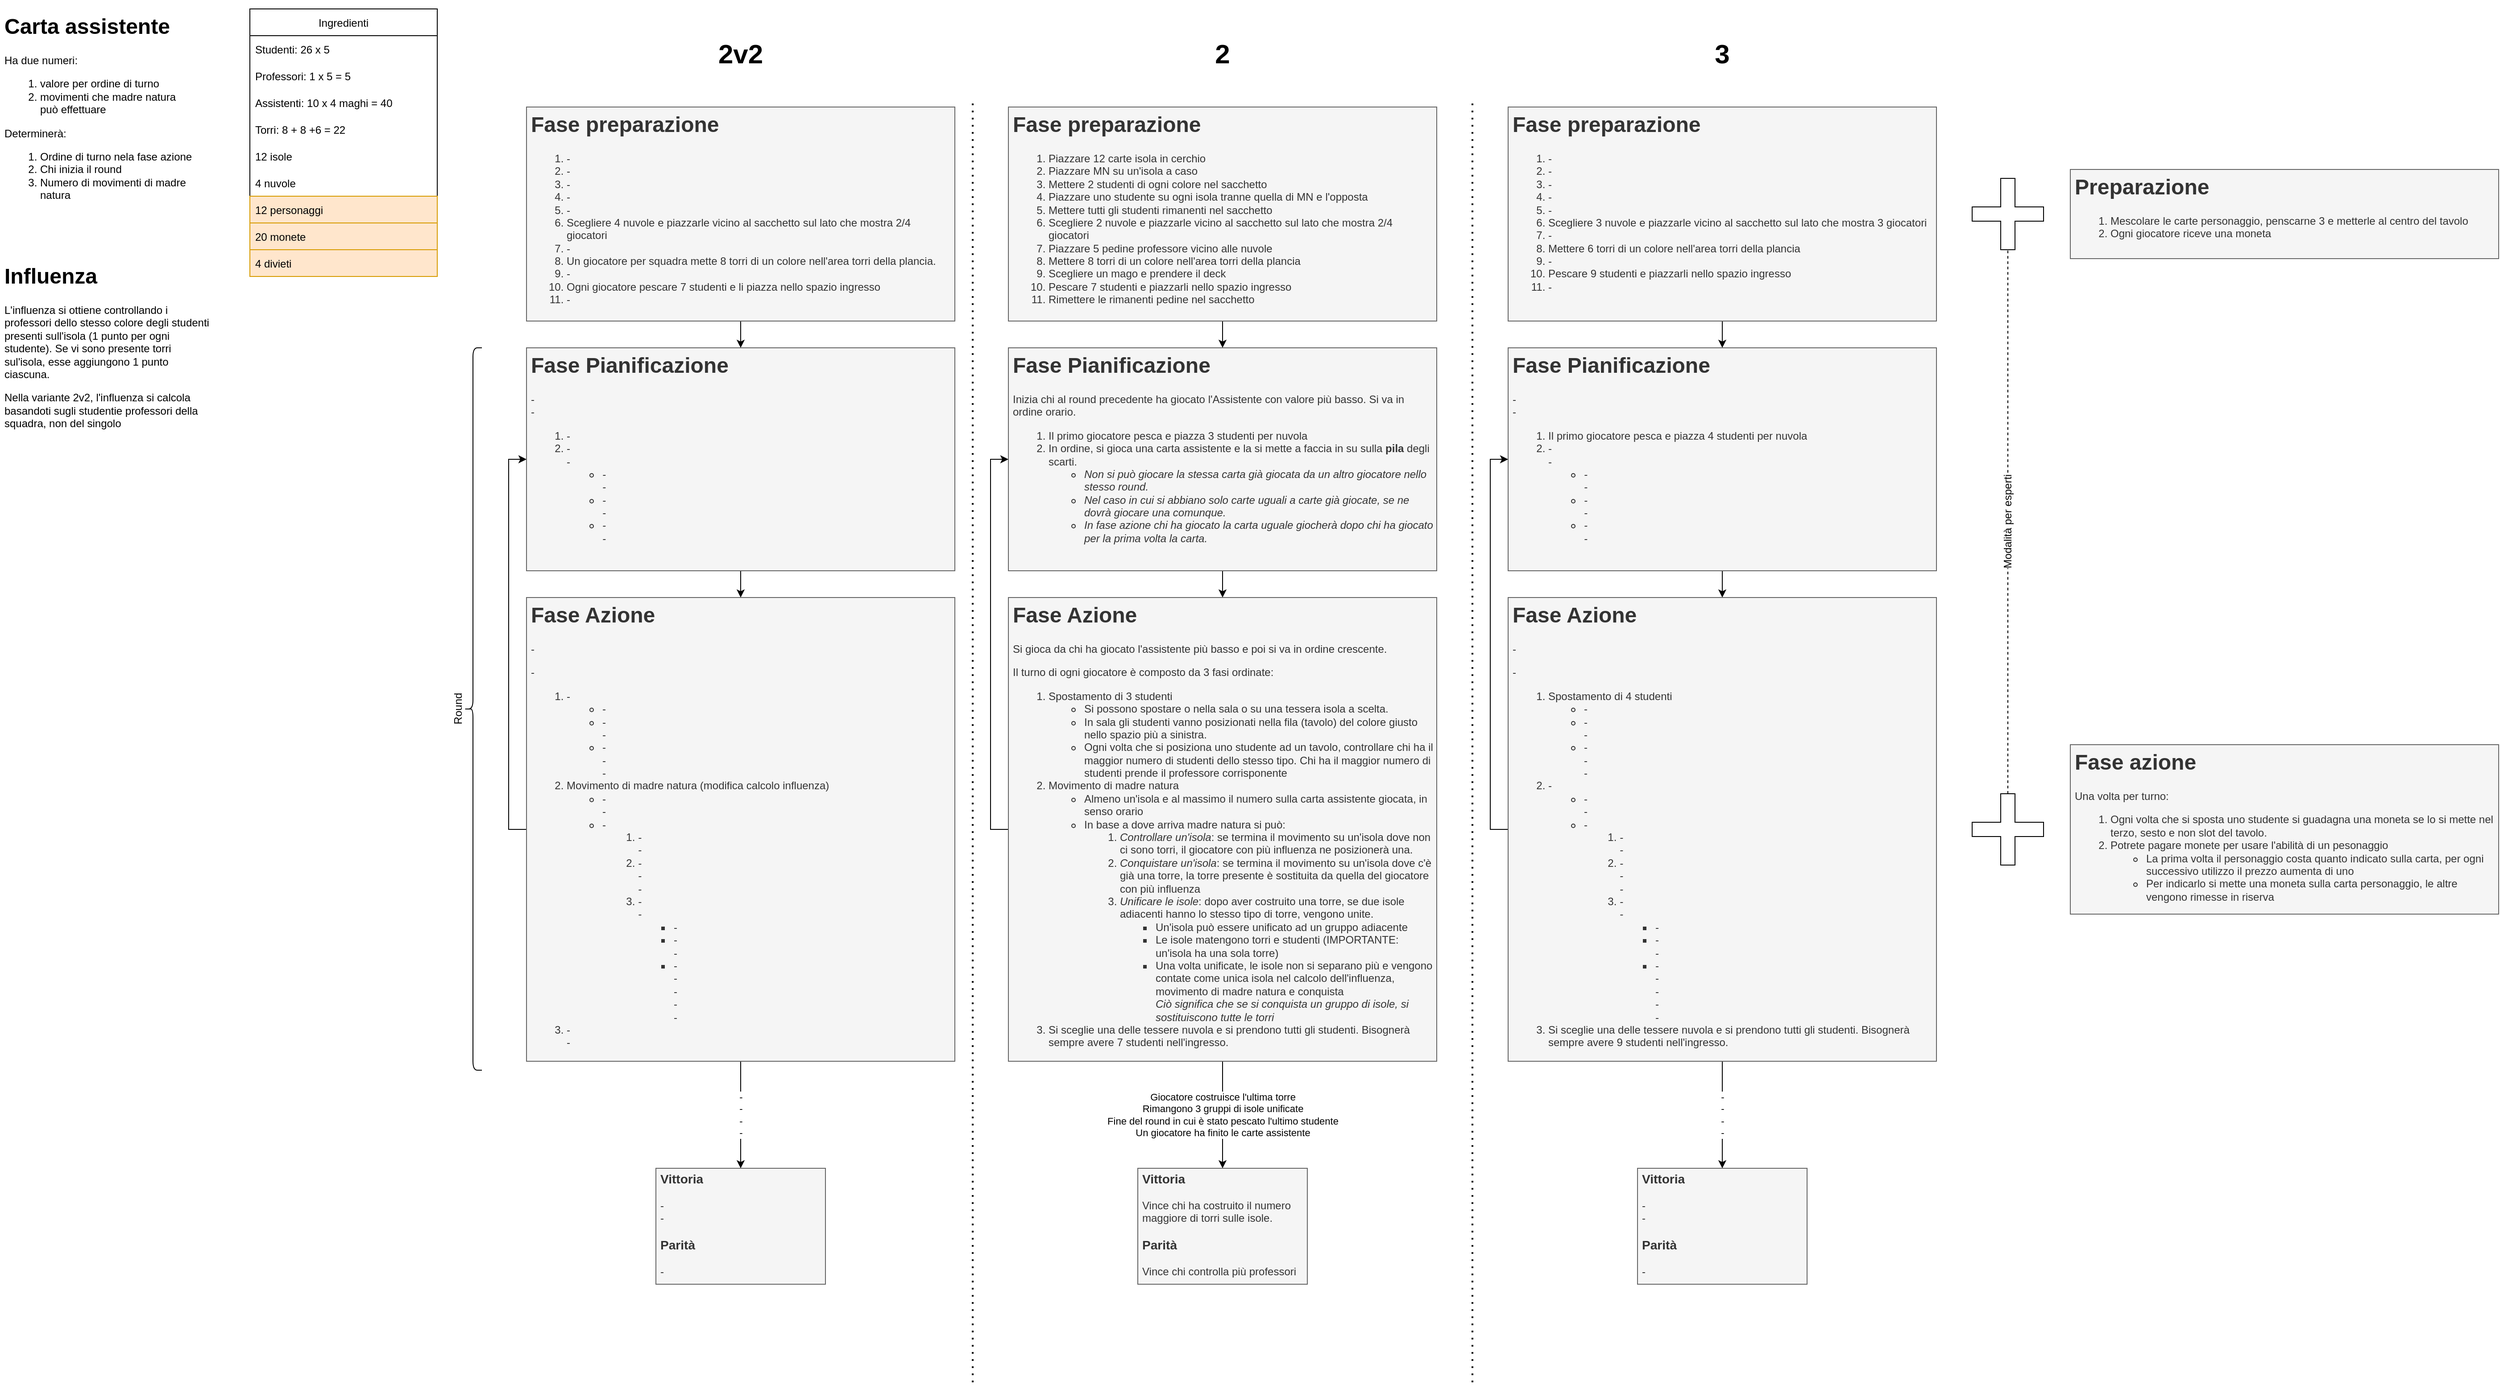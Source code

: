 <mxfile version="16.5.1" type="device" pages="2"><diagram id="97zD082zmz-VqUDw39wW" name="Game flow"><mxGraphModel dx="2736" dy="929" grid="1" gridSize="10" guides="1" tooltips="1" connect="1" arrows="1" fold="1" page="1" pageScale="1" pageWidth="850" pageHeight="1100" math="0" shadow="0"><root><mxCell id="0"/><mxCell id="1" parent="0"/><mxCell id="lavXb4CH2Xw89-PuW-Ka-13" style="edgeStyle=orthogonalEdgeStyle;rounded=0;orthogonalLoop=1;jettySize=auto;html=1;exitX=0.5;exitY=1;exitDx=0;exitDy=0;entryX=0.5;entryY=0;entryDx=0;entryDy=0;" parent="1" source="lavXb4CH2Xw89-PuW-Ka-2" target="lavXb4CH2Xw89-PuW-Ka-5" edge="1"><mxGeometry relative="1" as="geometry"/></mxCell><mxCell id="lavXb4CH2Xw89-PuW-Ka-2" value="&lt;h1&gt;Fase preparazione&lt;/h1&gt;&lt;p&gt;&lt;/p&gt;&lt;ol&gt;&lt;li&gt;Piazzare 12 carte isola in cerchio&lt;/li&gt;&lt;li&gt;Piazzare MN su un'isola a caso&lt;/li&gt;&lt;li&gt;Mettere 2 studenti di ogni colore nel sacchetto&lt;/li&gt;&lt;li&gt;Piazzare uno studente su ogni isola tranne&amp;nbsp;quella di MN e l'opposta&lt;/li&gt;&lt;li&gt;Mettere tutti gli studenti rimanenti nel sacchetto&lt;/li&gt;&lt;li&gt;Scegliere 2 nuvole e piazzarle vicino al sacchetto sul lato che mostra 2/4 giocatori&lt;/li&gt;&lt;li&gt;Piazzare 5 pedine professore vicino alle nuvole&lt;/li&gt;&lt;li&gt;Mettere 8 torri di un colore nell'area torri della plancia&lt;/li&gt;&lt;li&gt;Scegliere un mago e prendere il deck&lt;/li&gt;&lt;li&gt;Pescare 7 studenti e piazzarli nello spazio ingresso&lt;/li&gt;&lt;li&gt;Rimettere le rimanenti pedine nel sacchetto&lt;/li&gt;&lt;/ol&gt;" style="text;html=1;strokeColor=#666666;fillColor=#f5f5f5;spacing=5;spacingTop=-20;whiteSpace=wrap;overflow=hidden;rounded=0;fontColor=#333333;" parent="1" vertex="1"><mxGeometry x="610" y="150" width="480" height="240" as="geometry"/></mxCell><mxCell id="lavXb4CH2Xw89-PuW-Ka-7" style="edgeStyle=orthogonalEdgeStyle;rounded=0;orthogonalLoop=1;jettySize=auto;html=1;exitX=0.5;exitY=1;exitDx=0;exitDy=0;entryX=0.5;entryY=0;entryDx=0;entryDy=0;" parent="1" source="lavXb4CH2Xw89-PuW-Ka-5" target="lavXb4CH2Xw89-PuW-Ka-6" edge="1"><mxGeometry relative="1" as="geometry"><mxPoint x="830" y="790" as="sourcePoint"/></mxGeometry></mxCell><mxCell id="lavXb4CH2Xw89-PuW-Ka-5" value="&lt;h1&gt;Fase Pianificazione&lt;/h1&gt;&lt;p&gt;Inizia chi al round precedente ha giocato l'Assistente con valore più basso. Si va in ordine orario.&lt;/p&gt;&lt;p&gt;&lt;/p&gt;&lt;ol&gt;&lt;li&gt;Il primo giocatore pesca e piazza 3 studenti per nuvola&lt;/li&gt;&lt;li&gt;In ordine, si gioca una carta assistente e la si mette a faccia in su sulla &lt;b&gt;pila&lt;/b&gt; degli scarti.&lt;/li&gt;&lt;ul&gt;&lt;li&gt;&lt;i&gt;Non si può giocare la stessa carta già giocata da un altro giocatore nello stesso round.&lt;/i&gt;&lt;/li&gt;&lt;li&gt;&lt;i&gt;Nel caso in cui si abbiano solo carte uguali a carte già giocate, se ne dovrà giocare una comunque.&lt;/i&gt;&lt;/li&gt;&lt;li&gt;&lt;i&gt;In fase azione chi ha giocato la carta uguale giocherà dopo chi ha giocato per la prima volta la carta.&lt;/i&gt;&lt;/li&gt;&lt;/ul&gt;&lt;/ol&gt;&lt;p&gt;&lt;/p&gt;" style="text;html=1;spacing=5;spacingTop=-20;whiteSpace=wrap;overflow=hidden;rounded=0;fillColor=#f5f5f5;fontColor=#333333;strokeColor=#666666;" parent="1" vertex="1"><mxGeometry x="610" y="420" width="480" height="250" as="geometry"/></mxCell><mxCell id="lavXb4CH2Xw89-PuW-Ka-9" value="Giocatore costruisce l'ultima torre&lt;br&gt;Rimangono 3 gruppi di isole unificate&lt;br&gt;Fine del round in cui è stato pescato l'ultimo studente&lt;br&gt;Un giocatore ha finito le carte assistente" style="edgeStyle=orthogonalEdgeStyle;rounded=0;orthogonalLoop=1;jettySize=auto;html=1;entryX=0.5;entryY=0;entryDx=0;entryDy=0;" parent="1" source="lavXb4CH2Xw89-PuW-Ka-6" target="lavXb4CH2Xw89-PuW-Ka-12" edge="1"><mxGeometry relative="1" as="geometry"/></mxCell><mxCell id="lavXb4CH2Xw89-PuW-Ka-10" style="edgeStyle=orthogonalEdgeStyle;rounded=0;orthogonalLoop=1;jettySize=auto;html=1;exitX=0;exitY=0.5;exitDx=0;exitDy=0;entryX=0;entryY=0.5;entryDx=0;entryDy=0;" parent="1" source="lavXb4CH2Xw89-PuW-Ka-6" target="lavXb4CH2Xw89-PuW-Ka-5" edge="1"><mxGeometry relative="1" as="geometry"/></mxCell><mxCell id="lavXb4CH2Xw89-PuW-Ka-6" value="&lt;h1&gt;&lt;span&gt;Fase Azione&lt;/span&gt;&lt;/h1&gt;&lt;p&gt;Si gioca da chi ha giocato l'assistente più basso e poi si va in ordine crescente.&lt;/p&gt;&lt;p&gt;Il turno di ogni giocatore è composto da 3 fasi ordinate:&lt;/p&gt;&lt;p&gt;&lt;/p&gt;&lt;ol&gt;&lt;li&gt;Spostamento di 3 studenti&lt;/li&gt;&lt;ul&gt;&lt;li&gt;Si possono spostare o nella sala o su una tessera isola a scelta.&lt;/li&gt;&lt;li&gt;In sala gli studenti vanno posizionati nella fila (tavolo) del colore giusto nello spazio più a sinistra.&lt;/li&gt;&lt;li&gt;Ogni volta che si posiziona uno studente ad un tavolo, controllare chi ha il maggior numero di studenti dello stesso tipo. Chi ha il maggior numero di studenti prende il professore corrisponente&lt;/li&gt;&lt;/ul&gt;&lt;li&gt;Movimento di madre natura&lt;/li&gt;&lt;ul&gt;&lt;li&gt;Almeno un'isola e al massimo il numero sulla carta assistente giocata, in senso orario&lt;/li&gt;&lt;li&gt;In base a dove arriva madre natura si può:&lt;/li&gt;&lt;ol&gt;&lt;li&gt;&lt;i&gt;Controllare un'isola&lt;/i&gt;: se termina il movimento su un'isola dove non ci sono torri, il giocatore con più influenza ne posizionerà una.&lt;/li&gt;&lt;li&gt;&lt;i&gt;Conquistare un'isola&lt;/i&gt;: se termina il movimento su un'isola dove c'è già una torre, la torre presente è sostituita da quella del giocatore con più influenza&lt;/li&gt;&lt;li&gt;&lt;i&gt;Unificare le isole&lt;/i&gt;: dopo aver costruito una torre, se due isole adiacenti hanno lo stesso tipo di torre, vengono unite.&lt;/li&gt;&lt;ul&gt;&lt;li&gt;Un'isola può essere unificato ad un gruppo adiacente&lt;/li&gt;&lt;li&gt;Le isole matengono torri e studenti (IMPORTANTE: un'isola ha una sola torre)&lt;/li&gt;&lt;li&gt;Una volta unificate, le isole non si separano più e vengono contate come unica isola nel calcolo dell'influenza, movimento di madre natura e conquista&lt;br&gt;&lt;i&gt;Ciò significa che se si conquista un gruppo di isole, si sostituiscono tutte le torri&lt;/i&gt;&lt;/li&gt;&lt;/ul&gt;&lt;/ol&gt;&lt;/ul&gt;&lt;li&gt;Si sceglie una delle tessere nuvola e si prendono tutti gli studenti. Bisognerà sempre avere 7 studenti nell'ingresso.&lt;/li&gt;&lt;/ol&gt;&lt;p&gt;&lt;/p&gt;" style="text;html=1;strokeColor=#666666;fillColor=#f5f5f5;spacing=5;spacingTop=-20;whiteSpace=wrap;overflow=hidden;rounded=0;fontColor=#333333;" parent="1" vertex="1"><mxGeometry x="610" y="700" width="480" height="520" as="geometry"/></mxCell><mxCell id="lavXb4CH2Xw89-PuW-Ka-12" value="&lt;h3&gt;Vittoria&lt;/h3&gt;&lt;p style=&quot;color: rgb(51 , 51 , 51)&quot;&gt;&lt;span&gt;Vince chi ha costruito il numero maggiore di torri sulle isole.&lt;/span&gt;&lt;br&gt;&lt;/p&gt;&lt;h3&gt;&lt;span style=&quot;color: rgb(51 , 51 , 51)&quot;&gt;Parità&lt;/span&gt;&lt;/h3&gt;&lt;p&gt;&lt;span style=&quot;color: rgb(51 , 51 , 51)&quot;&gt;Vince chi controlla più professori&lt;/span&gt;&lt;br&gt;&lt;/p&gt;" style="text;html=1;strokeColor=#666666;fillColor=#f5f5f5;spacing=5;spacingTop=-20;whiteSpace=wrap;overflow=hidden;rounded=0;align=left;verticalAlign=top;fontColor=#333333;" parent="1" vertex="1"><mxGeometry x="755" y="1340" width="190" height="130" as="geometry"/></mxCell><mxCell id="lavXb4CH2Xw89-PuW-Ka-14" value="Round" style="shape=curlyBracket;whiteSpace=wrap;html=1;rounded=1;horizontal=0;spacingTop=-33;" parent="1" vertex="1"><mxGeometry y="420" width="20" height="810" as="geometry"/></mxCell><mxCell id="lavXb4CH2Xw89-PuW-Ka-21" value="Ingredienti" style="swimlane;fontStyle=0;childLayout=stackLayout;horizontal=1;startSize=30;horizontalStack=0;resizeParent=1;resizeParentMax=0;resizeLast=0;collapsible=1;marginBottom=0;" parent="1" vertex="1"><mxGeometry x="-240" y="40" width="210" height="300" as="geometry"/></mxCell><mxCell id="lavXb4CH2Xw89-PuW-Ka-22" value="Studenti: 26 x 5" style="text;strokeColor=none;fillColor=none;align=left;verticalAlign=middle;spacingLeft=4;spacingRight=4;overflow=hidden;points=[[0,0.5],[1,0.5]];portConstraint=eastwest;rotatable=0;" parent="lavXb4CH2Xw89-PuW-Ka-21" vertex="1"><mxGeometry y="30" width="210" height="30" as="geometry"/></mxCell><mxCell id="lavXb4CH2Xw89-PuW-Ka-23" value="Professori: 1 x 5 = 5" style="text;strokeColor=none;fillColor=none;align=left;verticalAlign=middle;spacingLeft=4;spacingRight=4;overflow=hidden;points=[[0,0.5],[1,0.5]];portConstraint=eastwest;rotatable=0;" parent="lavXb4CH2Xw89-PuW-Ka-21" vertex="1"><mxGeometry y="60" width="210" height="30" as="geometry"/></mxCell><mxCell id="lavXb4CH2Xw89-PuW-Ka-24" value="Assistenti: 10 x 4 maghi = 40" style="text;strokeColor=none;fillColor=none;align=left;verticalAlign=middle;spacingLeft=4;spacingRight=4;overflow=hidden;points=[[0,0.5],[1,0.5]];portConstraint=eastwest;rotatable=0;" parent="lavXb4CH2Xw89-PuW-Ka-21" vertex="1"><mxGeometry y="90" width="210" height="30" as="geometry"/></mxCell><mxCell id="nDlLww76tU7sPy829vPy-3" value="Torri: 8 + 8 +6 = 22" style="text;strokeColor=none;fillColor=none;align=left;verticalAlign=middle;spacingLeft=4;spacingRight=4;overflow=hidden;points=[[0,0.5],[1,0.5]];portConstraint=eastwest;rotatable=0;" parent="lavXb4CH2Xw89-PuW-Ka-21" vertex="1"><mxGeometry y="120" width="210" height="30" as="geometry"/></mxCell><mxCell id="lavXb4CH2Xw89-PuW-Ka-25" value="12 isole" style="text;strokeColor=none;fillColor=none;align=left;verticalAlign=middle;spacingLeft=4;spacingRight=4;overflow=hidden;points=[[0,0.5],[1,0.5]];portConstraint=eastwest;rotatable=0;" parent="lavXb4CH2Xw89-PuW-Ka-21" vertex="1"><mxGeometry y="150" width="210" height="30" as="geometry"/></mxCell><mxCell id="lavXb4CH2Xw89-PuW-Ka-26" value="4 nuvole" style="text;strokeColor=none;fillColor=none;align=left;verticalAlign=middle;spacingLeft=4;spacingRight=4;overflow=hidden;points=[[0,0.5],[1,0.5]];portConstraint=eastwest;rotatable=0;" parent="lavXb4CH2Xw89-PuW-Ka-21" vertex="1"><mxGeometry y="180" width="210" height="30" as="geometry"/></mxCell><mxCell id="lavXb4CH2Xw89-PuW-Ka-27" value="12 personaggi" style="text;strokeColor=#d79b00;fillColor=#ffe6cc;align=left;verticalAlign=middle;spacingLeft=4;spacingRight=4;overflow=hidden;points=[[0,0.5],[1,0.5]];portConstraint=eastwest;rotatable=0;" parent="lavXb4CH2Xw89-PuW-Ka-21" vertex="1"><mxGeometry y="210" width="210" height="30" as="geometry"/></mxCell><mxCell id="lavXb4CH2Xw89-PuW-Ka-28" value="20 monete" style="text;strokeColor=#d79b00;fillColor=#ffe6cc;align=left;verticalAlign=middle;spacingLeft=4;spacingRight=4;overflow=hidden;points=[[0,0.5],[1,0.5]];portConstraint=eastwest;rotatable=0;" parent="lavXb4CH2Xw89-PuW-Ka-21" vertex="1"><mxGeometry y="240" width="210" height="30" as="geometry"/></mxCell><mxCell id="lavXb4CH2Xw89-PuW-Ka-29" value="4 divieti" style="text;strokeColor=#d79b00;fillColor=#ffe6cc;align=left;verticalAlign=middle;spacingLeft=4;spacingRight=4;overflow=hidden;points=[[0,0.5],[1,0.5]];portConstraint=eastwest;rotatable=0;" parent="lavXb4CH2Xw89-PuW-Ka-21" vertex="1"><mxGeometry y="270" width="210" height="30" as="geometry"/></mxCell><mxCell id="Q-upvPM0HDkMIvwhBlZI-2" value="&lt;h1&gt;Carta assistente&lt;/h1&gt;&lt;p&gt;Ha due numeri:&lt;/p&gt;&lt;p&gt;&lt;/p&gt;&lt;ol&gt;&lt;li&gt;valore per ordine di turno&lt;/li&gt;&lt;li&gt;movimenti che madre natura può effettuare&lt;/li&gt;&lt;/ol&gt;&lt;div&gt;Determinerà:&lt;/div&gt;&lt;div&gt;&lt;ol&gt;&lt;li&gt;Ordine di turno nela fase azione&lt;/li&gt;&lt;li&gt;Chi inizia il round&lt;/li&gt;&lt;li&gt;Numero di movimenti di madre natura&lt;/li&gt;&lt;/ol&gt;&lt;/div&gt;&lt;p&gt;&lt;/p&gt;" style="text;html=1;strokeColor=none;fillColor=none;spacing=5;spacingTop=-20;whiteSpace=wrap;overflow=hidden;rounded=0;" parent="1" vertex="1"><mxGeometry x="-520" y="40" width="220" height="220" as="geometry"/></mxCell><mxCell id="nDlLww76tU7sPy829vPy-2" value="&lt;h1&gt;Influenza&lt;/h1&gt;&lt;p&gt;L'influenza si ottiene controllando i professori dello stesso colore degli studenti presenti sull'isola (1 punto per ogni studente). Se vi sono presente torri sul'isola, esse aggiungono 1 punto ciascuna.&lt;/p&gt;&lt;p&gt;Nella variante 2v2, l'influenza si calcola basandoti sugli studentie professori della squadra, non del singolo&lt;/p&gt;" style="text;html=1;strokeColor=none;fillColor=none;spacing=5;spacingTop=-20;whiteSpace=wrap;overflow=hidden;rounded=0;" parent="1" vertex="1"><mxGeometry x="-520" y="320" width="240" height="310" as="geometry"/></mxCell><mxCell id="nDlLww76tU7sPy829vPy-4" value="" style="endArrow=none;dashed=1;html=1;dashPattern=1 3;strokeWidth=2;rounded=0;" parent="1" edge="1"><mxGeometry width="50" height="50" relative="1" as="geometry"><mxPoint x="1130" y="1580" as="sourcePoint"/><mxPoint x="1130" y="140" as="targetPoint"/></mxGeometry></mxCell><mxCell id="nDlLww76tU7sPy829vPy-7" style="edgeStyle=orthogonalEdgeStyle;rounded=0;orthogonalLoop=1;jettySize=auto;html=1;exitX=0.5;exitY=1;exitDx=0;exitDy=0;entryX=0.5;entryY=0;entryDx=0;entryDy=0;" parent="1" source="nDlLww76tU7sPy829vPy-8" target="nDlLww76tU7sPy829vPy-10" edge="1"><mxGeometry relative="1" as="geometry"/></mxCell><mxCell id="nDlLww76tU7sPy829vPy-8" value="&lt;h1&gt;Fase preparazione&lt;/h1&gt;&lt;p&gt;&lt;/p&gt;&lt;ol&gt;&lt;li&gt;-&lt;/li&gt;&lt;li&gt;-&lt;/li&gt;&lt;li&gt;-&lt;/li&gt;&lt;li&gt;-&lt;/li&gt;&lt;li&gt;-&lt;/li&gt;&lt;li&gt;Scegliere 3 nuvole e piazzarle vicino al sacchetto sul lato che mostra 3 giocatori&lt;/li&gt;&lt;li&gt;-&lt;/li&gt;&lt;li&gt;Mettere 6 torri di un colore nell'area torri della plancia&lt;/li&gt;&lt;li&gt;-&lt;/li&gt;&lt;li&gt;Pescare 9 studenti e piazzarli nello spazio ingresso&lt;/li&gt;&lt;li&gt;-&lt;/li&gt;&lt;/ol&gt;" style="text;html=1;strokeColor=#666666;fillColor=#f5f5f5;spacing=5;spacingTop=-20;whiteSpace=wrap;overflow=hidden;rounded=0;fontColor=#333333;" parent="1" vertex="1"><mxGeometry x="1170" y="150" width="480" height="240" as="geometry"/></mxCell><mxCell id="nDlLww76tU7sPy829vPy-9" style="edgeStyle=orthogonalEdgeStyle;rounded=0;orthogonalLoop=1;jettySize=auto;html=1;exitX=0.5;exitY=1;exitDx=0;exitDy=0;entryX=0.5;entryY=0;entryDx=0;entryDy=0;" parent="1" source="nDlLww76tU7sPy829vPy-10" target="nDlLww76tU7sPy829vPy-13" edge="1"><mxGeometry relative="1" as="geometry"><mxPoint x="1390" y="790" as="sourcePoint"/></mxGeometry></mxCell><mxCell id="nDlLww76tU7sPy829vPy-10" value="&lt;h1&gt;Fase Pianificazione&lt;/h1&gt;&lt;p&gt;-&lt;br&gt;-&lt;/p&gt;&lt;p&gt;&lt;/p&gt;&lt;ol&gt;&lt;li&gt;Il primo giocatore pesca e piazza 4 studenti per nuvola&lt;/li&gt;&lt;li&gt;-&lt;br&gt;-&lt;/li&gt;&lt;ul&gt;&lt;li&gt;&lt;i&gt;-&lt;br&gt;-&lt;/i&gt;&lt;/li&gt;&lt;li&gt;&lt;i&gt;-&lt;br&gt;-&lt;/i&gt;&lt;/li&gt;&lt;li&gt;&lt;i&gt;-&lt;br&gt;-&lt;/i&gt;&lt;/li&gt;&lt;/ul&gt;&lt;/ol&gt;&lt;p&gt;&lt;/p&gt;" style="text;html=1;spacing=5;spacingTop=-20;whiteSpace=wrap;overflow=hidden;rounded=0;fillColor=#f5f5f5;fontColor=#333333;strokeColor=#666666;" parent="1" vertex="1"><mxGeometry x="1170" y="420" width="480" height="250" as="geometry"/></mxCell><mxCell id="nDlLww76tU7sPy829vPy-11" value="-&lt;br&gt;-&lt;br&gt;-&lt;br&gt;-" style="edgeStyle=orthogonalEdgeStyle;rounded=0;orthogonalLoop=1;jettySize=auto;html=1;entryX=0.5;entryY=0;entryDx=0;entryDy=0;" parent="1" source="nDlLww76tU7sPy829vPy-13" target="nDlLww76tU7sPy829vPy-14" edge="1"><mxGeometry relative="1" as="geometry"/></mxCell><mxCell id="nDlLww76tU7sPy829vPy-12" style="edgeStyle=orthogonalEdgeStyle;rounded=0;orthogonalLoop=1;jettySize=auto;html=1;exitX=0;exitY=0.5;exitDx=0;exitDy=0;entryX=0;entryY=0.5;entryDx=0;entryDy=0;" parent="1" source="nDlLww76tU7sPy829vPy-13" target="nDlLww76tU7sPy829vPy-10" edge="1"><mxGeometry relative="1" as="geometry"/></mxCell><mxCell id="nDlLww76tU7sPy829vPy-13" value="&lt;h1&gt;&lt;span&gt;Fase Azione&lt;/span&gt;&lt;/h1&gt;&lt;p&gt;-&lt;/p&gt;&lt;p&gt;-&lt;/p&gt;&lt;p&gt;&lt;/p&gt;&lt;ol&gt;&lt;li&gt;Spostamento di 4 studenti&lt;/li&gt;&lt;ul&gt;&lt;li&gt;-&lt;/li&gt;&lt;li&gt;-&lt;br&gt;-&lt;/li&gt;&lt;li&gt;-&lt;br&gt;-&lt;br&gt;-&lt;/li&gt;&lt;/ul&gt;&lt;li&gt;-&lt;/li&gt;&lt;ul&gt;&lt;li&gt;-&lt;br&gt;-&lt;/li&gt;&lt;li&gt;-&lt;/li&gt;&lt;ol&gt;&lt;li&gt;&lt;i&gt;-&lt;br&gt;-&lt;/i&gt;&lt;/li&gt;&lt;li&gt;&lt;i&gt;-&lt;br&gt;-&lt;br&gt;-&lt;/i&gt;&lt;/li&gt;&lt;li&gt;&lt;i&gt;-&lt;br&gt;-&lt;/i&gt;&lt;/li&gt;&lt;ul&gt;&lt;li&gt;-&lt;/li&gt;&lt;li&gt;-&lt;br&gt;-&lt;/li&gt;&lt;li&gt;-&lt;br&gt;-&lt;br&gt;-&lt;br&gt;-&lt;br&gt;-&lt;/li&gt;&lt;/ul&gt;&lt;/ol&gt;&lt;/ul&gt;&lt;li&gt;Si sceglie una delle tessere nuvola e si prendono tutti gli studenti. Bisognerà sempre avere 9 studenti nell'ingresso.&lt;/li&gt;&lt;/ol&gt;&lt;p&gt;&lt;/p&gt;" style="text;html=1;strokeColor=#666666;fillColor=#f5f5f5;spacing=5;spacingTop=-20;whiteSpace=wrap;overflow=hidden;rounded=0;fontColor=#333333;" parent="1" vertex="1"><mxGeometry x="1170" y="700" width="480" height="520" as="geometry"/></mxCell><mxCell id="nDlLww76tU7sPy829vPy-14" value="&lt;h3&gt;Vittoria&lt;/h3&gt;&lt;p style=&quot;color: rgb(51 , 51 , 51)&quot;&gt;&lt;span&gt;-&lt;br&gt;&lt;/span&gt;-&lt;/p&gt;&lt;h3&gt;&lt;span style=&quot;color: rgb(51 , 51 , 51)&quot;&gt;Parità&lt;/span&gt;&lt;/h3&gt;&lt;p&gt;&lt;span style=&quot;color: rgb(51 , 51 , 51)&quot;&gt;-&lt;/span&gt;&lt;br&gt;&lt;/p&gt;" style="text;html=1;strokeColor=#666666;fillColor=#f5f5f5;spacing=5;spacingTop=-20;whiteSpace=wrap;overflow=hidden;rounded=0;align=left;verticalAlign=top;fontColor=#333333;" parent="1" vertex="1"><mxGeometry x="1315" y="1340" width="190" height="130" as="geometry"/></mxCell><mxCell id="nDlLww76tU7sPy829vPy-16" style="edgeStyle=orthogonalEdgeStyle;rounded=0;orthogonalLoop=1;jettySize=auto;html=1;exitX=0.5;exitY=1;exitDx=0;exitDy=0;entryX=0.5;entryY=0;entryDx=0;entryDy=0;" parent="1" source="nDlLww76tU7sPy829vPy-17" target="nDlLww76tU7sPy829vPy-19" edge="1"><mxGeometry relative="1" as="geometry"/></mxCell><mxCell id="nDlLww76tU7sPy829vPy-17" value="&lt;h1&gt;Fase preparazione&lt;/h1&gt;&lt;p&gt;&lt;/p&gt;&lt;ol&gt;&lt;li&gt;-&lt;/li&gt;&lt;li&gt;-&lt;/li&gt;&lt;li&gt;-&lt;/li&gt;&lt;li&gt;-&lt;/li&gt;&lt;li&gt;-&lt;/li&gt;&lt;li&gt;Scegliere 4 nuvole e piazzarle vicino al sacchetto sul lato che mostra 2/4 giocatori&lt;/li&gt;&lt;li&gt;-&lt;/li&gt;&lt;li&gt;Un giocatore per squadra mette 8 torri di un colore nell'area torri della plancia.&lt;/li&gt;&lt;li&gt;-&lt;/li&gt;&lt;li&gt;Ogni giocatore pescare 7 studenti e li piazza nello spazio ingresso&lt;/li&gt;&lt;li&gt;-&lt;/li&gt;&lt;/ol&gt;" style="text;html=1;strokeColor=#666666;fillColor=#f5f5f5;spacing=5;spacingTop=-20;whiteSpace=wrap;overflow=hidden;rounded=0;fontColor=#333333;" parent="1" vertex="1"><mxGeometry x="70" y="150" width="480" height="240" as="geometry"/></mxCell><mxCell id="nDlLww76tU7sPy829vPy-18" style="edgeStyle=orthogonalEdgeStyle;rounded=0;orthogonalLoop=1;jettySize=auto;html=1;exitX=0.5;exitY=1;exitDx=0;exitDy=0;entryX=0.5;entryY=0;entryDx=0;entryDy=0;" parent="1" source="nDlLww76tU7sPy829vPy-19" target="nDlLww76tU7sPy829vPy-22" edge="1"><mxGeometry relative="1" as="geometry"><mxPoint x="290" y="790" as="sourcePoint"/></mxGeometry></mxCell><mxCell id="nDlLww76tU7sPy829vPy-19" value="&lt;h1&gt;Fase Pianificazione&lt;/h1&gt;&lt;p&gt;-&lt;br&gt;-&lt;/p&gt;&lt;p&gt;&lt;/p&gt;&lt;ol&gt;&lt;li&gt;-&lt;/li&gt;&lt;li&gt;-&lt;br&gt;-&lt;/li&gt;&lt;ul&gt;&lt;li&gt;&lt;i&gt;-&lt;br&gt;-&lt;/i&gt;&lt;/li&gt;&lt;li&gt;&lt;i&gt;-&lt;br&gt;-&lt;/i&gt;&lt;/li&gt;&lt;li&gt;&lt;i&gt;-&lt;br&gt;-&lt;/i&gt;&lt;/li&gt;&lt;/ul&gt;&lt;/ol&gt;&lt;p&gt;&lt;/p&gt;" style="text;html=1;spacing=5;spacingTop=-20;whiteSpace=wrap;overflow=hidden;rounded=0;fillColor=#f5f5f5;fontColor=#333333;strokeColor=#666666;" parent="1" vertex="1"><mxGeometry x="70" y="420" width="480" height="250" as="geometry"/></mxCell><mxCell id="nDlLww76tU7sPy829vPy-20" value="-&lt;br&gt;-&lt;br&gt;-&lt;br&gt;-" style="edgeStyle=orthogonalEdgeStyle;rounded=0;orthogonalLoop=1;jettySize=auto;html=1;entryX=0.5;entryY=0;entryDx=0;entryDy=0;" parent="1" source="nDlLww76tU7sPy829vPy-22" target="nDlLww76tU7sPy829vPy-23" edge="1"><mxGeometry relative="1" as="geometry"/></mxCell><mxCell id="nDlLww76tU7sPy829vPy-21" style="edgeStyle=orthogonalEdgeStyle;rounded=0;orthogonalLoop=1;jettySize=auto;html=1;exitX=0;exitY=0.5;exitDx=0;exitDy=0;entryX=0;entryY=0.5;entryDx=0;entryDy=0;" parent="1" source="nDlLww76tU7sPy829vPy-22" target="nDlLww76tU7sPy829vPy-19" edge="1"><mxGeometry relative="1" as="geometry"/></mxCell><mxCell id="nDlLww76tU7sPy829vPy-22" value="&lt;h1&gt;&lt;span&gt;Fase Azione&lt;/span&gt;&lt;/h1&gt;&lt;p&gt;-&lt;/p&gt;&lt;p&gt;-&lt;/p&gt;&lt;p&gt;&lt;/p&gt;&lt;ol&gt;&lt;li&gt;-&lt;/li&gt;&lt;ul&gt;&lt;li&gt;-&lt;/li&gt;&lt;li&gt;-&lt;br&gt;-&lt;/li&gt;&lt;li&gt;-&lt;br&gt;-&lt;br&gt;-&lt;/li&gt;&lt;/ul&gt;&lt;li&gt;Movimento di madre natura (modifica calcolo influenza)&lt;/li&gt;&lt;ul&gt;&lt;li&gt;-&lt;br&gt;-&lt;/li&gt;&lt;li&gt;-&lt;br&gt;&lt;/li&gt;&lt;ol&gt;&lt;li&gt;&lt;i&gt;-&lt;br&gt;-&lt;/i&gt;&lt;/li&gt;&lt;li&gt;&lt;i&gt;-&lt;br&gt;-&lt;br&gt;-&lt;/i&gt;&lt;/li&gt;&lt;li&gt;&lt;i&gt;-&lt;br&gt;-&lt;/i&gt;&lt;/li&gt;&lt;ul&gt;&lt;li&gt;-&lt;/li&gt;&lt;li&gt;-&lt;br&gt;-&lt;/li&gt;&lt;li&gt;-&lt;br&gt;-&lt;br&gt;-&lt;br&gt;-&lt;br&gt;-&lt;/li&gt;&lt;/ul&gt;&lt;/ol&gt;&lt;/ul&gt;&lt;li&gt;-&lt;br&gt;-&lt;/li&gt;&lt;/ol&gt;&lt;p&gt;&lt;/p&gt;" style="text;html=1;strokeColor=#666666;fillColor=#f5f5f5;spacing=5;spacingTop=-20;whiteSpace=wrap;overflow=hidden;rounded=0;fontColor=#333333;" parent="1" vertex="1"><mxGeometry x="70" y="700" width="480" height="520" as="geometry"/></mxCell><mxCell id="nDlLww76tU7sPy829vPy-23" value="&lt;h3&gt;Vittoria&lt;/h3&gt;&lt;p style=&quot;color: rgb(51 , 51 , 51)&quot;&gt;&lt;span&gt;-&lt;br&gt;&lt;/span&gt;-&lt;/p&gt;&lt;h3&gt;&lt;span style=&quot;color: rgb(51 , 51 , 51)&quot;&gt;Parità&lt;/span&gt;&lt;/h3&gt;&lt;p&gt;&lt;span style=&quot;color: rgb(51 , 51 , 51)&quot;&gt;-&lt;br&gt;&lt;/span&gt;-&lt;/p&gt;" style="text;html=1;strokeColor=#666666;fillColor=#f5f5f5;spacing=5;spacingTop=-20;whiteSpace=wrap;overflow=hidden;rounded=0;align=left;verticalAlign=top;fontColor=#333333;" parent="1" vertex="1"><mxGeometry x="215" y="1340" width="190" height="130" as="geometry"/></mxCell><mxCell id="nDlLww76tU7sPy829vPy-24" value="" style="endArrow=none;dashed=1;html=1;dashPattern=1 3;strokeWidth=2;rounded=0;" parent="1" edge="1"><mxGeometry width="50" height="50" relative="1" as="geometry"><mxPoint x="570" y="1580" as="sourcePoint"/><mxPoint x="570" y="140" as="targetPoint"/></mxGeometry></mxCell><mxCell id="nDlLww76tU7sPy829vPy-25" value="2v2" style="text;html=1;strokeColor=none;fillColor=none;align=center;verticalAlign=middle;whiteSpace=wrap;rounded=0;fontSize=30;fontStyle=1" parent="1" vertex="1"><mxGeometry x="215" y="50" width="190" height="80" as="geometry"/></mxCell><mxCell id="nDlLww76tU7sPy829vPy-26" value="2" style="text;html=1;strokeColor=none;fillColor=none;align=center;verticalAlign=middle;whiteSpace=wrap;rounded=0;fontSize=30;fontStyle=1" parent="1" vertex="1"><mxGeometry x="755" y="50" width="190" height="80" as="geometry"/></mxCell><mxCell id="nDlLww76tU7sPy829vPy-27" value="3" style="text;html=1;strokeColor=none;fillColor=none;align=center;verticalAlign=middle;whiteSpace=wrap;rounded=0;fontSize=30;fontStyle=1" parent="1" vertex="1"><mxGeometry x="1315" y="50" width="190" height="80" as="geometry"/></mxCell><mxCell id="sUvR214xVQNKPubAs7iy-2" value="&lt;h1&gt;Preparazione&lt;/h1&gt;&lt;p&gt;&lt;ol&gt;&lt;li&gt;Mescolare le carte personaggio, penscarne 3 e metterle al centro del tavolo&lt;/li&gt;&lt;li&gt;Ogni giocatore riceve una moneta&lt;/li&gt;&lt;/ol&gt;&lt;/p&gt;" style="text;html=1;strokeColor=#666666;fillColor=#f5f5f5;spacing=5;spacingTop=-20;whiteSpace=wrap;overflow=hidden;rounded=0;fontSize=12;fontColor=#333333;" parent="1" vertex="1"><mxGeometry x="1800" y="220" width="480" height="100" as="geometry"/></mxCell><mxCell id="sUvR214xVQNKPubAs7iy-4" value="" style="shape=cross;whiteSpace=wrap;html=1;fontSize=12;" parent="1" vertex="1"><mxGeometry x="1690" y="230" width="80" height="80" as="geometry"/></mxCell><mxCell id="sUvR214xVQNKPubAs7iy-6" value="&lt;h1&gt;Fase azione&lt;/h1&gt;&lt;div&gt;Una volta per turno:&lt;/div&gt;&lt;div&gt;&lt;ol&gt;&lt;li&gt;Ogni volta che si sposta uno studente si guadagna una moneta se lo si mette nel terzo, sesto e non slot del tavolo.&lt;/li&gt;&lt;li&gt;Potrete pagare monete per usare l'abilità di un pesonaggio&lt;/li&gt;&lt;ul&gt;&lt;li&gt;La prima volta il personaggio costa quanto indicato sulla carta, per ogni successivo utilizzo il prezzo aumenta di uno&lt;/li&gt;&lt;li&gt;Per indicarlo si mette una moneta sulla carta personaggio, le altre vengono rimesse in riserva&lt;/li&gt;&lt;/ul&gt;&lt;/ol&gt;&lt;/div&gt;&lt;p&gt;&lt;/p&gt;" style="text;html=1;strokeColor=#666666;fillColor=#f5f5f5;spacing=5;spacingTop=-20;whiteSpace=wrap;overflow=hidden;rounded=0;fontSize=12;fontColor=#333333;" parent="1" vertex="1"><mxGeometry x="1800" y="865" width="480" height="190" as="geometry"/></mxCell><mxCell id="sUvR214xVQNKPubAs7iy-7" value="" style="shape=cross;whiteSpace=wrap;html=1;fontSize=12;" parent="1" vertex="1"><mxGeometry x="1690" y="920" width="80" height="80" as="geometry"/></mxCell><mxCell id="sUvR214xVQNKPubAs7iy-8" value="Modalità per esperti" style="endArrow=none;dashed=1;html=1;rounded=0;fontSize=12;exitX=0.5;exitY=0;exitDx=0;exitDy=0;exitPerimeter=0;entryX=0.5;entryY=1;entryDx=0;entryDy=0;entryPerimeter=0;horizontal=0;" parent="1" source="sUvR214xVQNKPubAs7iy-7" target="sUvR214xVQNKPubAs7iy-4" edge="1"><mxGeometry width="50" height="50" relative="1" as="geometry"><mxPoint x="1730" y="410" as="sourcePoint"/><mxPoint x="1780" y="360" as="targetPoint"/></mxGeometry></mxCell></root></mxGraphModel></diagram><diagram id="Q9HHP7rIWLe8GWpGIK4j" name="cards"><mxGraphModel dx="2095" dy="929" grid="1" gridSize="10" guides="1" tooltips="1" connect="1" arrows="1" fold="1" page="1" pageScale="1" pageWidth="1169" pageHeight="827" math="0" shadow="0"><root><mxCell id="oU6pq9MHKIBBEWwPsBSs-0"/><mxCell id="oU6pq9MHKIBBEWwPsBSs-1" parent="oU6pq9MHKIBBEWwPsBSs-0"/><mxCell id="J1GP3nquNKqgsM9lE0lm-0" value="&lt;ol&gt;&lt;li&gt;&lt;b&gt;Hook preparazione&lt;/b&gt;: aggiungere 4 studenti su carta&lt;/li&gt;&lt;li&gt;&lt;b&gt;Fase spostamento studenti&lt;/b&gt;: prendi 1 studente dalla carta e piazzalo sull'isola, rimpiazza lo studente scelto con uno dal sacchetto&lt;/li&gt;&lt;li&gt;&lt;b&gt;Fase movimento madre natura&lt;/b&gt;: -&lt;/li&gt;&lt;li&gt;&lt;b&gt;Calcolo influenza&lt;/b&gt;: -&lt;br&gt;&lt;/li&gt;&lt;/ol&gt;" style="rounded=1;whiteSpace=wrap;html=1;fontSize=12;align=left;glass=0;sketch=1;" parent="oU6pq9MHKIBBEWwPsBSs-1" vertex="1"><mxGeometry x="40" y="40" width="320" height="130" as="geometry"/></mxCell><mxCell id="J1GP3nquNKqgsM9lE0lm-1" value="&lt;ol&gt;&lt;li&gt;&lt;b&gt;Hook preparazione&lt;/b&gt;: -&lt;/li&gt;&lt;li&gt;&lt;b&gt;Fase spostamento studenti&lt;/b&gt;: prendi il controllo del professore anche se hai lo stesso numero di studenti degli altri giocatori&lt;/li&gt;&lt;li&gt;&lt;b&gt;Fase movimento madre natura&lt;/b&gt;&lt;span&gt;: -&lt;/span&gt;&lt;/li&gt;&lt;li&gt;&lt;b&gt;Calcolo influenza&lt;/b&gt;: -&lt;br&gt;&lt;/li&gt;&lt;/ol&gt;" style="rounded=1;whiteSpace=wrap;html=1;fontSize=12;align=left;" parent="oU6pq9MHKIBBEWwPsBSs-1" vertex="1"><mxGeometry x="400" y="40" width="320" height="130" as="geometry"/></mxCell><mxCell id="ncOnyjbDGoF-5kkDi8hd-0" value="&lt;ol&gt;&lt;li&gt;&lt;b&gt;Hook preparazione&lt;/b&gt;: -&lt;/li&gt;&lt;li&gt;&lt;b&gt;Fase spostamento studenti&lt;/b&gt;: -&lt;/li&gt;&lt;li&gt;&lt;b&gt;Fase movimento madre natura&lt;/b&gt;&lt;span&gt;: calcola la maggioranza di un'isola a scelta come se MN avesse terminato lì il movimento&lt;/span&gt;&lt;/li&gt;&lt;li&gt;&lt;span&gt;&lt;b&gt;Calcolo influenza&lt;/b&gt;:-&lt;br&gt;&lt;/span&gt;&lt;/li&gt;&lt;/ol&gt;" style="rounded=1;whiteSpace=wrap;html=1;fontSize=12;align=left;sketch=1;" parent="oU6pq9MHKIBBEWwPsBSs-1" vertex="1"><mxGeometry x="760" y="40" width="320" height="130" as="geometry"/></mxCell><mxCell id="ncOnyjbDGoF-5kkDi8hd-1" value="&lt;ol&gt;&lt;li&gt;&lt;b&gt;Hook preparazione&lt;/b&gt;: -&lt;/li&gt;&lt;li&gt;&lt;b&gt;Fase spostamento studenti&lt;/b&gt;: -&lt;/li&gt;&lt;li&gt;&lt;b&gt;Fase movimento madre natura&lt;/b&gt;&lt;span&gt;: puoi muovere MN 2 isole in più&lt;/span&gt;&lt;/li&gt;&lt;li&gt;&lt;span&gt;&lt;b&gt;Calcolo influenza&lt;/b&gt;: -&lt;br&gt;&lt;/span&gt;&lt;/li&gt;&lt;/ol&gt;" style="rounded=1;whiteSpace=wrap;html=1;fontSize=12;align=left;" parent="oU6pq9MHKIBBEWwPsBSs-1" vertex="1"><mxGeometry x="40" y="200" width="320" height="130" as="geometry"/></mxCell><mxCell id="ncOnyjbDGoF-5kkDi8hd-2" value="&lt;ol&gt;&lt;li&gt;&lt;b&gt;Hook preparazione&lt;/b&gt;: Mettere 4 tessere divieto&lt;/li&gt;&lt;li&gt;&lt;b&gt;Fase spostamento studenti&lt;/b&gt;: Piazza un divieto su un'isola&lt;/li&gt;&lt;li&gt;&lt;b&gt;Fase movimento madre natura&lt;/b&gt;&lt;span&gt;: Impedisce di calcolare maggioranza e piazzare torri la prima volta che MN passa&lt;/span&gt;&lt;/li&gt;&lt;li&gt;&lt;span&gt;&lt;b&gt;Calcolo influenza&lt;/b&gt;: -&lt;br&gt;&lt;/span&gt;&lt;/li&gt;&lt;/ol&gt;" style="rounded=1;whiteSpace=wrap;html=1;fontSize=12;align=left;sketch=1;" parent="oU6pq9MHKIBBEWwPsBSs-1" vertex="1"><mxGeometry x="400" y="200" width="320" height="130" as="geometry"/></mxCell><mxCell id="ncOnyjbDGoF-5kkDi8hd-3" value="&lt;ol&gt;&lt;li&gt;&lt;b&gt;Hook preparazione&lt;/b&gt;: -&lt;/li&gt;&lt;li&gt;&lt;b&gt;Fase spostamento studenti&lt;/b&gt;: -&lt;/li&gt;&lt;li&gt;&lt;b&gt;Fase movimento madre natura&lt;/b&gt;&lt;span&gt;: -&lt;/span&gt;&lt;/li&gt;&lt;li&gt;&lt;b&gt;Calcolo influenza&lt;/b&gt;: Escludi le torri dal conteggio dell'influenza&lt;/li&gt;&lt;/ol&gt;" style="rounded=1;whiteSpace=wrap;html=1;fontSize=12;align=left;" parent="oU6pq9MHKIBBEWwPsBSs-1" vertex="1"><mxGeometry x="760" y="200" width="320" height="130" as="geometry"/></mxCell><mxCell id="ncOnyjbDGoF-5kkDi8hd-4" value="&lt;ol&gt;&lt;li&gt;&lt;b&gt;Hook preparazione&lt;/b&gt;: Mettere 6 studenti&amp;nbsp;&lt;/li&gt;&lt;li&gt;&lt;b&gt;Fase spostamento studenti&lt;/b&gt;: Prendi e scambia fino a 3 studenti con altrettanti studenti del tuo ingresso&lt;/li&gt;&lt;li&gt;&lt;b&gt;Fase movimento madre natura&lt;/b&gt;: -&lt;/li&gt;&lt;li&gt;&lt;b&gt;Calcolo influenza&lt;/b&gt;: -&lt;br&gt;&lt;/li&gt;&lt;/ol&gt;" style="rounded=1;whiteSpace=wrap;html=1;fontSize=12;align=left;sketch=1;" parent="oU6pq9MHKIBBEWwPsBSs-1" vertex="1"><mxGeometry x="40" y="360" width="320" height="130" as="geometry"/></mxCell><mxCell id="ncOnyjbDGoF-5kkDi8hd-5" value="&lt;ol&gt;&lt;li&gt;&lt;b&gt;Hook preparazione&lt;/b&gt;: -&lt;/li&gt;&lt;li&gt;&lt;b&gt;Fase spostamento studenti&lt;/b&gt;&lt;span&gt;: -&lt;/span&gt;&lt;/li&gt;&lt;li&gt;&lt;b&gt;Fase movimento madre natura&lt;/b&gt;:&amp;nbsp;&lt;/li&gt;&lt;li&gt;&lt;b&gt;Calcolo influenza&lt;/b&gt;: Calcola l'influenza con 2 punti addizionali&lt;/li&gt;&lt;/ol&gt;" style="rounded=1;whiteSpace=wrap;html=1;fontSize=12;align=left;" parent="oU6pq9MHKIBBEWwPsBSs-1" vertex="1"><mxGeometry x="400" y="360" width="320" height="130" as="geometry"/></mxCell><mxCell id="ncOnyjbDGoF-5kkDi8hd-6" value="&lt;ol&gt;&lt;li&gt;&lt;b&gt;Hook preparazione&lt;/b&gt;: -&lt;/li&gt;&lt;li&gt;&lt;b&gt;Fase spostamento studenti&lt;/b&gt;&lt;span&gt;: -&lt;/span&gt;&lt;/li&gt;&lt;li&gt;&lt;b&gt;Fase movimento madre natura&lt;/b&gt;: -&lt;/li&gt;&lt;li&gt;&lt;b&gt;Calcolo influenza&lt;/b&gt;: In questo turno un tipo di studente viene escludo dal calcolo dell'influenza&lt;/li&gt;&lt;/ol&gt;" style="rounded=1;whiteSpace=wrap;html=1;fontSize=12;align=left;sketch=1;" parent="oU6pq9MHKIBBEWwPsBSs-1" vertex="1"><mxGeometry x="760" y="360" width="320" height="130" as="geometry"/></mxCell><mxCell id="ncOnyjbDGoF-5kkDi8hd-7" value="&lt;ol&gt;&lt;li&gt;&lt;b&gt;Hook preparazione&lt;/b&gt;: -&lt;/li&gt;&lt;li&gt;&lt;b&gt;Fase spostamento studenti&lt;/b&gt;&lt;span&gt;: Scambia fino a 2 studenti tra sala e ingresso&lt;/span&gt;&lt;/li&gt;&lt;li&gt;&lt;b&gt;Fase movimento madre natura&lt;/b&gt;: -&lt;/li&gt;&lt;li&gt;&lt;b&gt;Calcolo influenza&lt;/b&gt;: -&lt;br&gt;&lt;/li&gt;&lt;/ol&gt;" style="rounded=1;whiteSpace=wrap;html=1;fontSize=12;align=left;sketch=1;" parent="oU6pq9MHKIBBEWwPsBSs-1" vertex="1"><mxGeometry x="40" y="520" width="320" height="130" as="geometry"/></mxCell><mxCell id="ncOnyjbDGoF-5kkDi8hd-8" value="&lt;ol&gt;&lt;li&gt;&lt;b&gt;Hook preparazione&lt;/b&gt;: Mettere 4 studenti&lt;/li&gt;&lt;li&gt;&lt;b&gt;Fase spostamento studenti&lt;/b&gt;&lt;span&gt;: Prendi 1 studente e mettilo nella sala; rimpiazzalo con uno pescato&lt;/span&gt;&lt;/li&gt;&lt;li&gt;&lt;b&gt;Fase movimento madre natura&lt;/b&gt;: -&lt;/li&gt;&lt;li&gt;&lt;b&gt;Calcolo influenza&lt;/b&gt;: -&lt;br&gt;&lt;/li&gt;&lt;/ol&gt;" style="rounded=1;whiteSpace=wrap;html=1;fontSize=12;align=left;sketch=1;" parent="oU6pq9MHKIBBEWwPsBSs-1" vertex="1"><mxGeometry x="400" y="520" width="320" height="130" as="geometry"/></mxCell><mxCell id="ncOnyjbDGoF-5kkDi8hd-9" value="&lt;ol&gt;&lt;li&gt;&lt;b&gt;Hook preparazione&lt;/b&gt;: -&lt;/li&gt;&lt;li&gt;&lt;b&gt;Fase spostamento studenti&lt;/b&gt;&lt;span&gt;: Segli un colore di studente, ogni giocatore dovrà rimettere 3 studenti di quel colore dalla sala nel sacchetto&lt;/span&gt;&lt;/li&gt;&lt;li&gt;&lt;b&gt;Fase movimento madre natura&lt;/b&gt;: -&lt;/li&gt;&lt;li&gt;&lt;b&gt;Calcolo influenza&lt;/b&gt;: -&lt;br&gt;&lt;/li&gt;&lt;/ol&gt;" style="rounded=1;whiteSpace=wrap;html=1;fontSize=12;align=left;shadow=0;sketch=1;" parent="oU6pq9MHKIBBEWwPsBSs-1" vertex="1"><mxGeometry x="760" y="520" width="320" height="130" as="geometry"/></mxCell><mxCell id="LjynSE3o1VYi4XJk_Y9T-0" value="&lt;h1&gt;Card moves&lt;/h1&gt;&lt;div&gt;&lt;ol&gt;&lt;li&gt;Card -&amp;gt; Island (1 Student)&lt;/li&gt;&lt;li&gt;Card -&amp;gt; Island (1 Card)&lt;/li&gt;&lt;li&gt;Card &amp;lt;-&amp;gt; Entrance (1 Student) x3&lt;/li&gt;&lt;li&gt;Hall &amp;lt;-&amp;gt; Entrance (1 Student) x2&lt;/li&gt;&lt;li&gt;Card -&amp;gt; Hall (1 Student)&lt;/li&gt;&lt;li&gt;Hall -&amp;gt; Sack (3 student) 4each player&lt;/li&gt;&lt;/ol&gt;&lt;/div&gt;" style="text;html=1;strokeColor=none;fillColor=none;spacing=5;spacingTop=-20;whiteSpace=wrap;overflow=hidden;rounded=0;" parent="oU6pq9MHKIBBEWwPsBSs-1" vertex="1"><mxGeometry x="-270" y="260" width="290" height="160" as="geometry"/></mxCell><mxCell id="LjynSE3o1VYi4XJk_Y9T-1" value="+ playCharacter(username: String, idCard: int, parameters: int...)" style="text;html=1;strokeColor=none;fillColor=none;align=center;verticalAlign=middle;whiteSpace=wrap;rounded=0;" parent="oU6pq9MHKIBBEWwPsBSs-1" vertex="1"><mxGeometry x="-640" y="440" width="530" height="90" as="geometry"/></mxCell><mxCell id="LjynSE3o1VYi4XJk_Y9T-2" value="+ playCharacter(username: String, idCard: int)&lt;br&gt;+ playCharacter(username: String, idCard: int, p: CardParamters)&lt;br&gt;+ playCharacter(username: String, idCard: int, p: CardParameters[])&lt;br&gt;" style="text;html=1;strokeColor=none;fillColor=none;align=center;verticalAlign=middle;whiteSpace=wrap;rounded=0;" parent="oU6pq9MHKIBBEWwPsBSs-1" vertex="1"><mxGeometry x="-640" y="550" width="530" height="90" as="geometry"/></mxCell><mxCell id="LjynSE3o1VYi4XJk_Y9T-3" value="&lt;b&gt;CardParameters&lt;/b&gt;" style="swimlane;fontStyle=0;align=center;verticalAlign=top;childLayout=stackLayout;horizontal=1;startSize=30;horizontalStack=0;resizeParent=1;resizeParentMax=0;resizeLast=0;collapsible=0;marginBottom=0;html=1;" parent="oU6pq9MHKIBBEWwPsBSs-1" vertex="1"><mxGeometry x="-445" y="670" width="140" height="78" as="geometry"/></mxCell><mxCell id="LjynSE3o1VYi4XJk_Y9T-5" value="- param1: int" style="text;html=1;strokeColor=none;fillColor=none;align=left;verticalAlign=middle;spacingLeft=4;spacingRight=4;overflow=hidden;rotatable=0;points=[[0,0.5],[1,0.5]];portConstraint=eastwest;" parent="LjynSE3o1VYi4XJk_Y9T-3" vertex="1"><mxGeometry y="30" width="140" height="20" as="geometry"/></mxCell><mxCell id="LjynSE3o1VYi4XJk_Y9T-12" value="- param2: int" style="text;html=1;strokeColor=none;fillColor=none;align=left;verticalAlign=middle;spacingLeft=4;spacingRight=4;overflow=hidden;rotatable=0;points=[[0,0.5],[1,0.5]];portConstraint=eastwest;" parent="LjynSE3o1VYi4XJk_Y9T-3" vertex="1"><mxGeometry y="50" width="140" height="20" as="geometry"/></mxCell><mxCell id="LjynSE3o1VYi4XJk_Y9T-8" value="" style="line;strokeWidth=1;fillColor=none;align=left;verticalAlign=middle;spacingTop=-1;spacingLeft=3;spacingRight=3;rotatable=0;labelPosition=right;points=[];portConstraint=eastwest;" parent="LjynSE3o1VYi4XJk_Y9T-3" vertex="1"><mxGeometry y="70" width="140" height="8" as="geometry"/></mxCell></root></mxGraphModel></diagram></mxfile>